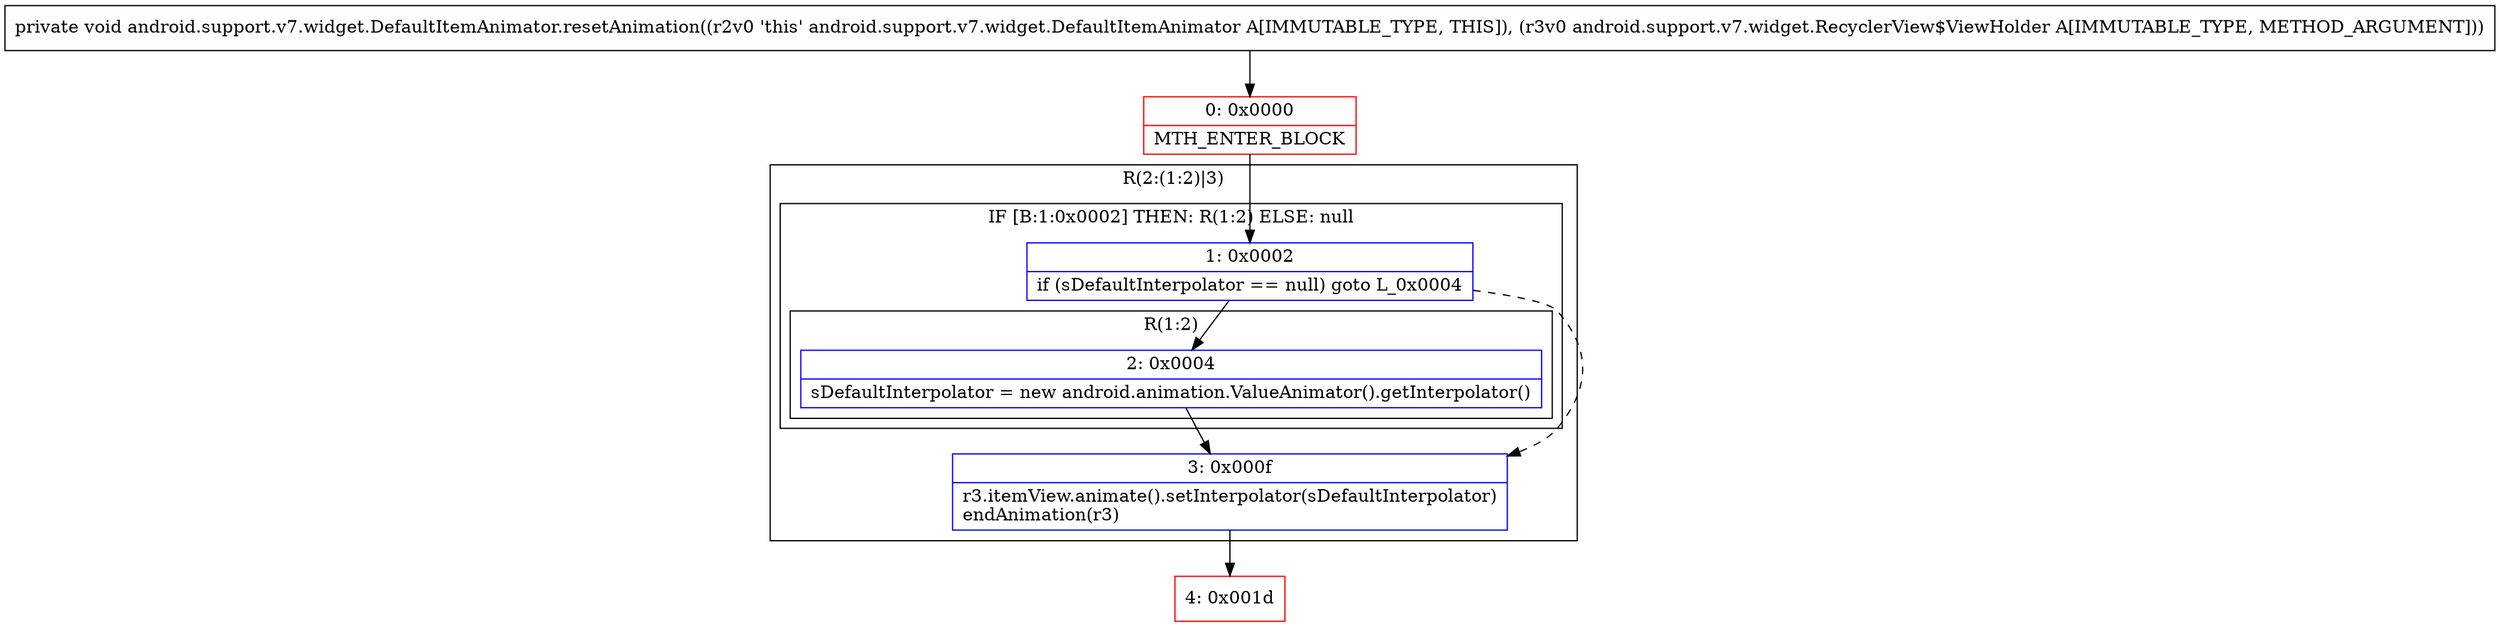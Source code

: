 digraph "CFG forandroid.support.v7.widget.DefaultItemAnimator.resetAnimation(Landroid\/support\/v7\/widget\/RecyclerView$ViewHolder;)V" {
subgraph cluster_Region_2095094287 {
label = "R(2:(1:2)|3)";
node [shape=record,color=blue];
subgraph cluster_IfRegion_1010831141 {
label = "IF [B:1:0x0002] THEN: R(1:2) ELSE: null";
node [shape=record,color=blue];
Node_1 [shape=record,label="{1\:\ 0x0002|if (sDefaultInterpolator == null) goto L_0x0004\l}"];
subgraph cluster_Region_1437365672 {
label = "R(1:2)";
node [shape=record,color=blue];
Node_2 [shape=record,label="{2\:\ 0x0004|sDefaultInterpolator = new android.animation.ValueAnimator().getInterpolator()\l}"];
}
}
Node_3 [shape=record,label="{3\:\ 0x000f|r3.itemView.animate().setInterpolator(sDefaultInterpolator)\lendAnimation(r3)\l}"];
}
Node_0 [shape=record,color=red,label="{0\:\ 0x0000|MTH_ENTER_BLOCK\l}"];
Node_4 [shape=record,color=red,label="{4\:\ 0x001d}"];
MethodNode[shape=record,label="{private void android.support.v7.widget.DefaultItemAnimator.resetAnimation((r2v0 'this' android.support.v7.widget.DefaultItemAnimator A[IMMUTABLE_TYPE, THIS]), (r3v0 android.support.v7.widget.RecyclerView$ViewHolder A[IMMUTABLE_TYPE, METHOD_ARGUMENT])) }"];
MethodNode -> Node_0;
Node_1 -> Node_2;
Node_1 -> Node_3[style=dashed];
Node_2 -> Node_3;
Node_3 -> Node_4;
Node_0 -> Node_1;
}

